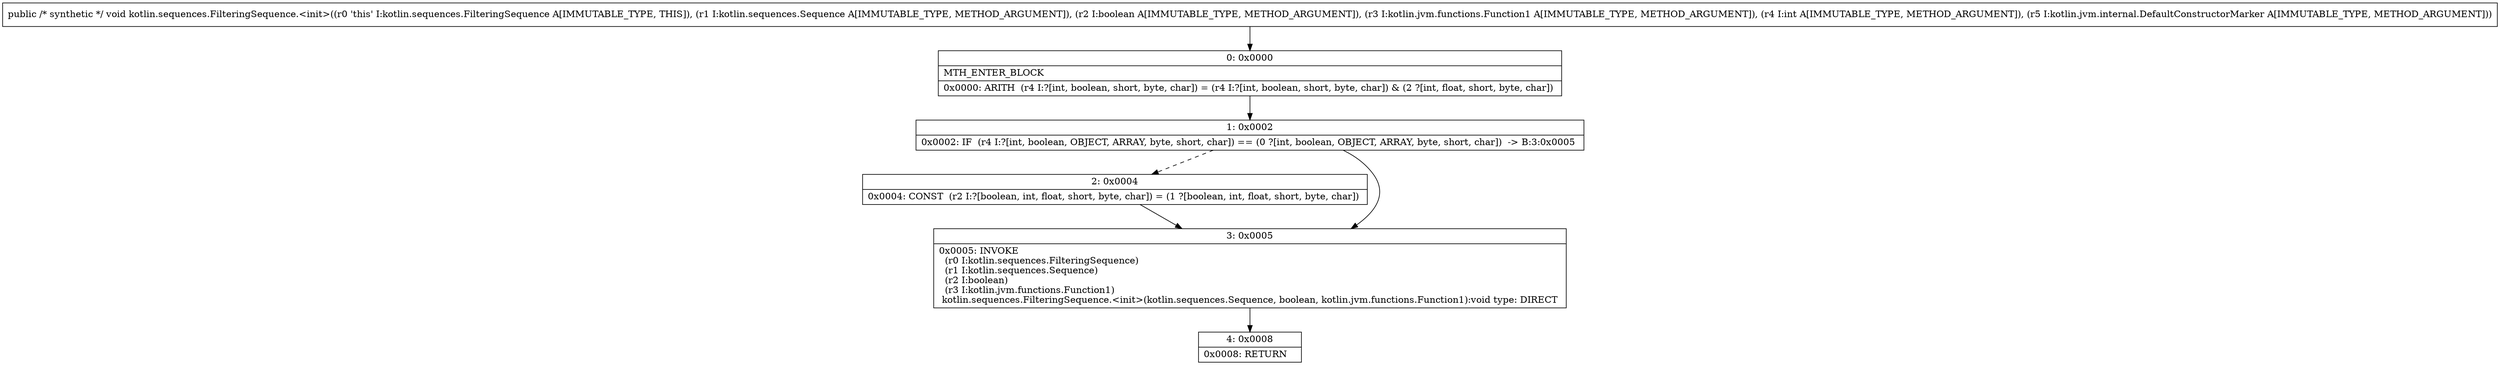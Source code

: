 digraph "CFG forkotlin.sequences.FilteringSequence.\<init\>(Lkotlin\/sequences\/Sequence;ZLkotlin\/jvm\/functions\/Function1;ILkotlin\/jvm\/internal\/DefaultConstructorMarker;)V" {
Node_0 [shape=record,label="{0\:\ 0x0000|MTH_ENTER_BLOCK\l|0x0000: ARITH  (r4 I:?[int, boolean, short, byte, char]) = (r4 I:?[int, boolean, short, byte, char]) & (2 ?[int, float, short, byte, char]) \l}"];
Node_1 [shape=record,label="{1\:\ 0x0002|0x0002: IF  (r4 I:?[int, boolean, OBJECT, ARRAY, byte, short, char]) == (0 ?[int, boolean, OBJECT, ARRAY, byte, short, char])  \-\> B:3:0x0005 \l}"];
Node_2 [shape=record,label="{2\:\ 0x0004|0x0004: CONST  (r2 I:?[boolean, int, float, short, byte, char]) = (1 ?[boolean, int, float, short, byte, char]) \l}"];
Node_3 [shape=record,label="{3\:\ 0x0005|0x0005: INVOKE  \l  (r0 I:kotlin.sequences.FilteringSequence)\l  (r1 I:kotlin.sequences.Sequence)\l  (r2 I:boolean)\l  (r3 I:kotlin.jvm.functions.Function1)\l kotlin.sequences.FilteringSequence.\<init\>(kotlin.sequences.Sequence, boolean, kotlin.jvm.functions.Function1):void type: DIRECT \l}"];
Node_4 [shape=record,label="{4\:\ 0x0008|0x0008: RETURN   \l}"];
MethodNode[shape=record,label="{public \/* synthetic *\/ void kotlin.sequences.FilteringSequence.\<init\>((r0 'this' I:kotlin.sequences.FilteringSequence A[IMMUTABLE_TYPE, THIS]), (r1 I:kotlin.sequences.Sequence A[IMMUTABLE_TYPE, METHOD_ARGUMENT]), (r2 I:boolean A[IMMUTABLE_TYPE, METHOD_ARGUMENT]), (r3 I:kotlin.jvm.functions.Function1 A[IMMUTABLE_TYPE, METHOD_ARGUMENT]), (r4 I:int A[IMMUTABLE_TYPE, METHOD_ARGUMENT]), (r5 I:kotlin.jvm.internal.DefaultConstructorMarker A[IMMUTABLE_TYPE, METHOD_ARGUMENT])) }"];
MethodNode -> Node_0;
Node_0 -> Node_1;
Node_1 -> Node_2[style=dashed];
Node_1 -> Node_3;
Node_2 -> Node_3;
Node_3 -> Node_4;
}

